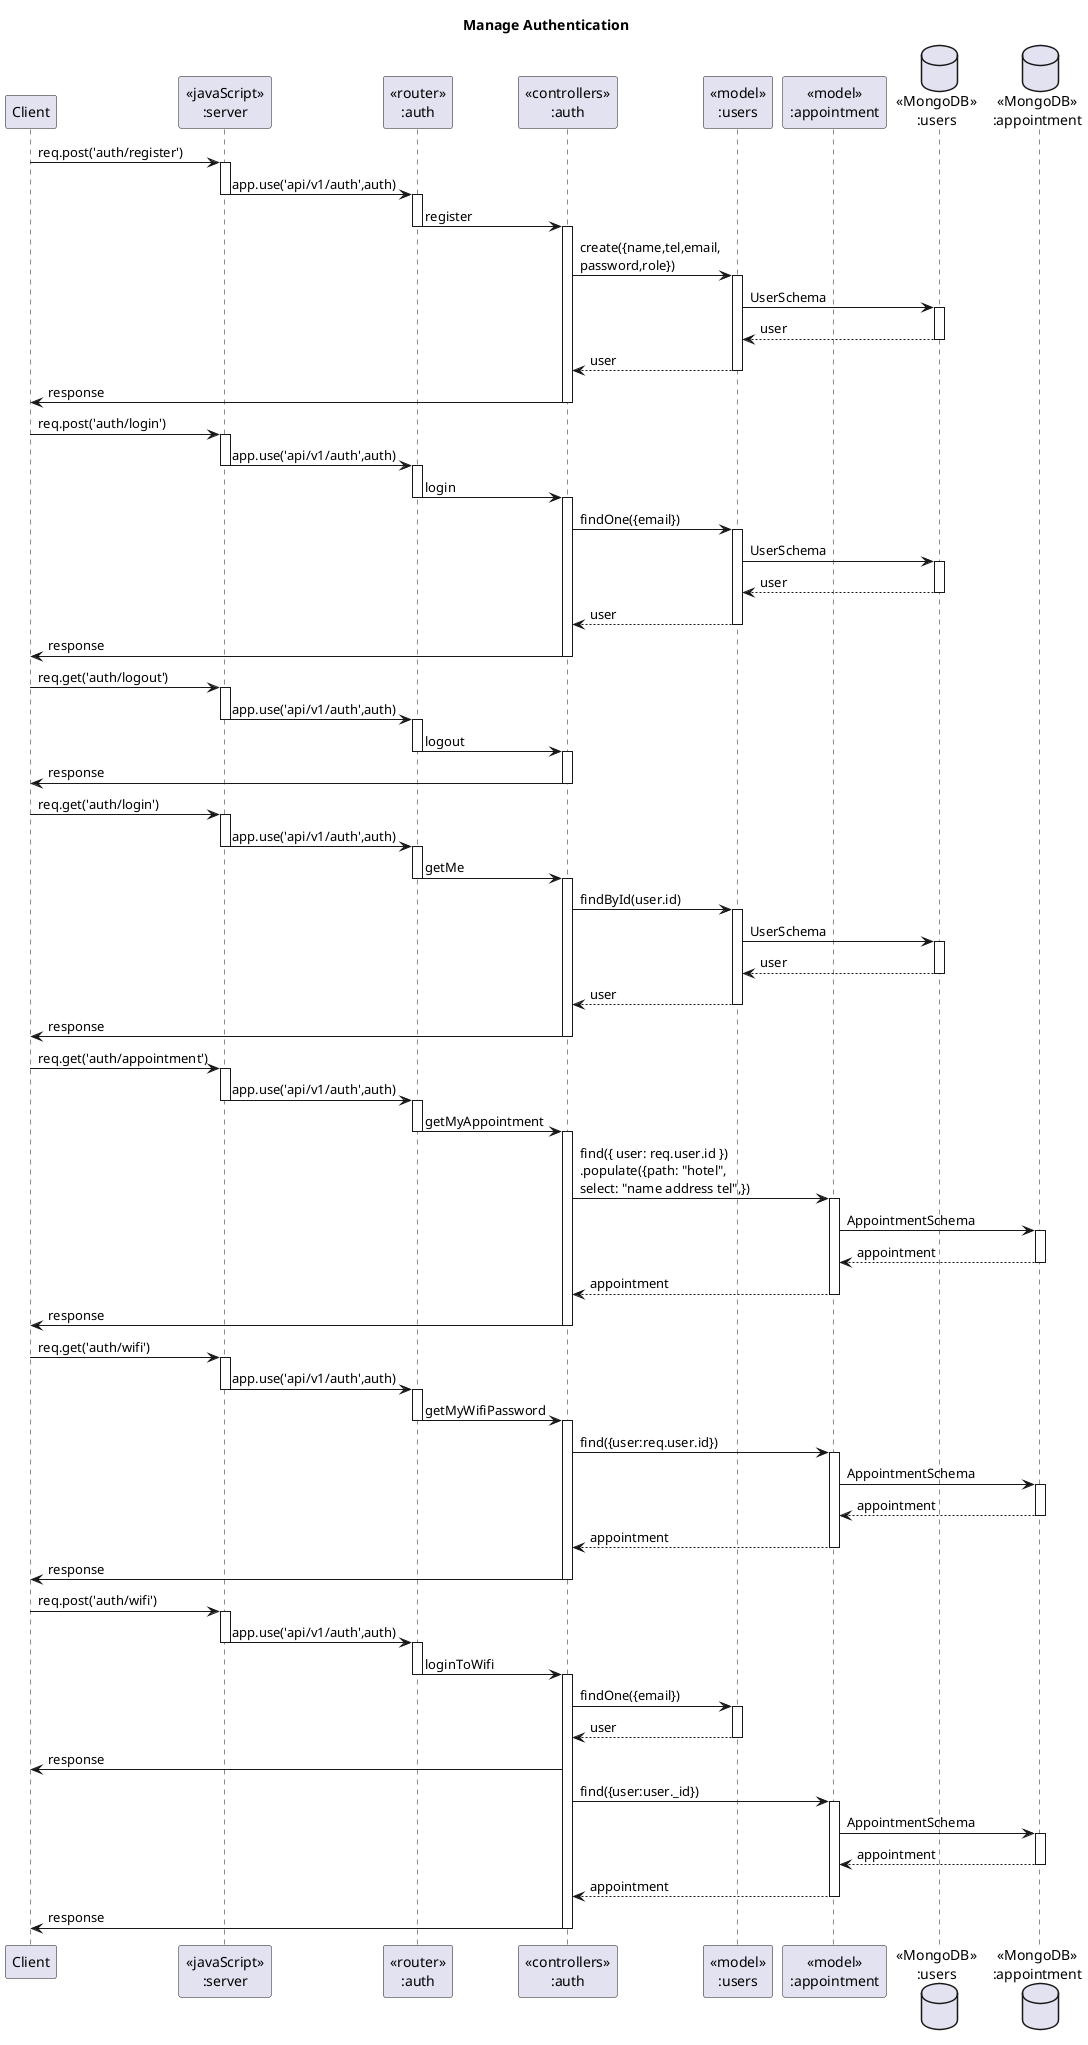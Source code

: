 @startuml Manage Authentication

title "Manage Authentication"

participant "Client" as client
participant "<<javaScript>>\n:server" as server
participant "<<router>>\n:auth" as auth
participant "<<controllers>>\n:auth" as controllersUser
participant "<<model>>\n:users" as modelUser
participant "<<model>>\n:appointment" as modelAppointment
database "<<MongoDB>>\n:users" as userDatabase
database "<<MongoDB>>\n:appointment" as appointmentDatabase

client->server ++:req.post('auth/register')
server->auth --++:app.use('api/v1/auth',auth)
auth -> controllersUser --++:register
controllersUser->modelUser ++:create({name,tel,email,\npassword,role})
modelUser ->userDatabase ++: UserSchema
userDatabase --> modelUser --: user
controllersUser <-- modelUser --:user
controllersUser->client --:response

client->server ++:req.post('auth/login')
server->auth --++:app.use('api/v1/auth',auth)
auth -> controllersUser --++:login
controllersUser->modelUser ++:findOne({email})
modelUser ->userDatabase ++: UserSchema
userDatabase --> modelUser --:user
controllersUser <-- modelUser --:user
controllersUser->client --:response

client->server ++:req.get('auth/logout')
server->auth --++:app.use('api/v1/auth',auth)
auth -> controllersUser --++:logout
controllersUser->client --:response

client->server ++:req.get('auth/login')
server->auth --++:app.use('api/v1/auth',auth)
auth -> controllersUser --++:getMe
controllersUser->modelUser ++:findById(user.id)
modelUser ->userDatabase ++:UserSchema
userDatabase --> modelUser --:user
controllersUser <-- modelUser --:user
controllersUser->client --:response

client->server ++:req.get('auth/appointment')
server->auth --++:app.use('api/v1/auth',auth)
auth -> controllersUser --++:getMyAppointment
controllersUser -> modelAppointment ++:find({ user: req.user.id })\n.populate({path: "hotel",\nselect: "name address tel",})
modelAppointment -> appointmentDatabase ++: AppointmentSchema
appointmentDatabase --> modelAppointment --: appointment
modelAppointment --> controllersUser --: appointment
controllersUser -> client --: response

client->server ++:req.get('auth/wifi')
server->auth --++:app.use('api/v1/auth',auth)
auth -> controllersUser --++:getMyWifiPassword
controllersUser -> modelAppointment ++:find({user:req.user.id})
modelAppointment -> appointmentDatabase ++:AppointmentSchema
appointmentDatabase --> modelAppointment --:appointment
modelAppointment --> controllersUser --:appointment
controllersUser -> client --:response

client->server ++:req.post('auth/wifi')
server->auth --++:app.use('api/v1/auth',auth)
auth -> controllersUser --++:loginToWifi
controllersUser->modelUser ++:findOne({email})
modelUser-->controllersUser --:user
controllersUser->client :response

controllersUser->modelAppointment ++:find({user:user._id})
modelAppointment->appointmentDatabase ++:AppointmentSchema
appointmentDatabase-->modelAppointment --:appointment
modelAppointment-->controllersUser --:appointment
controllersUser->client --:response
@enduml
